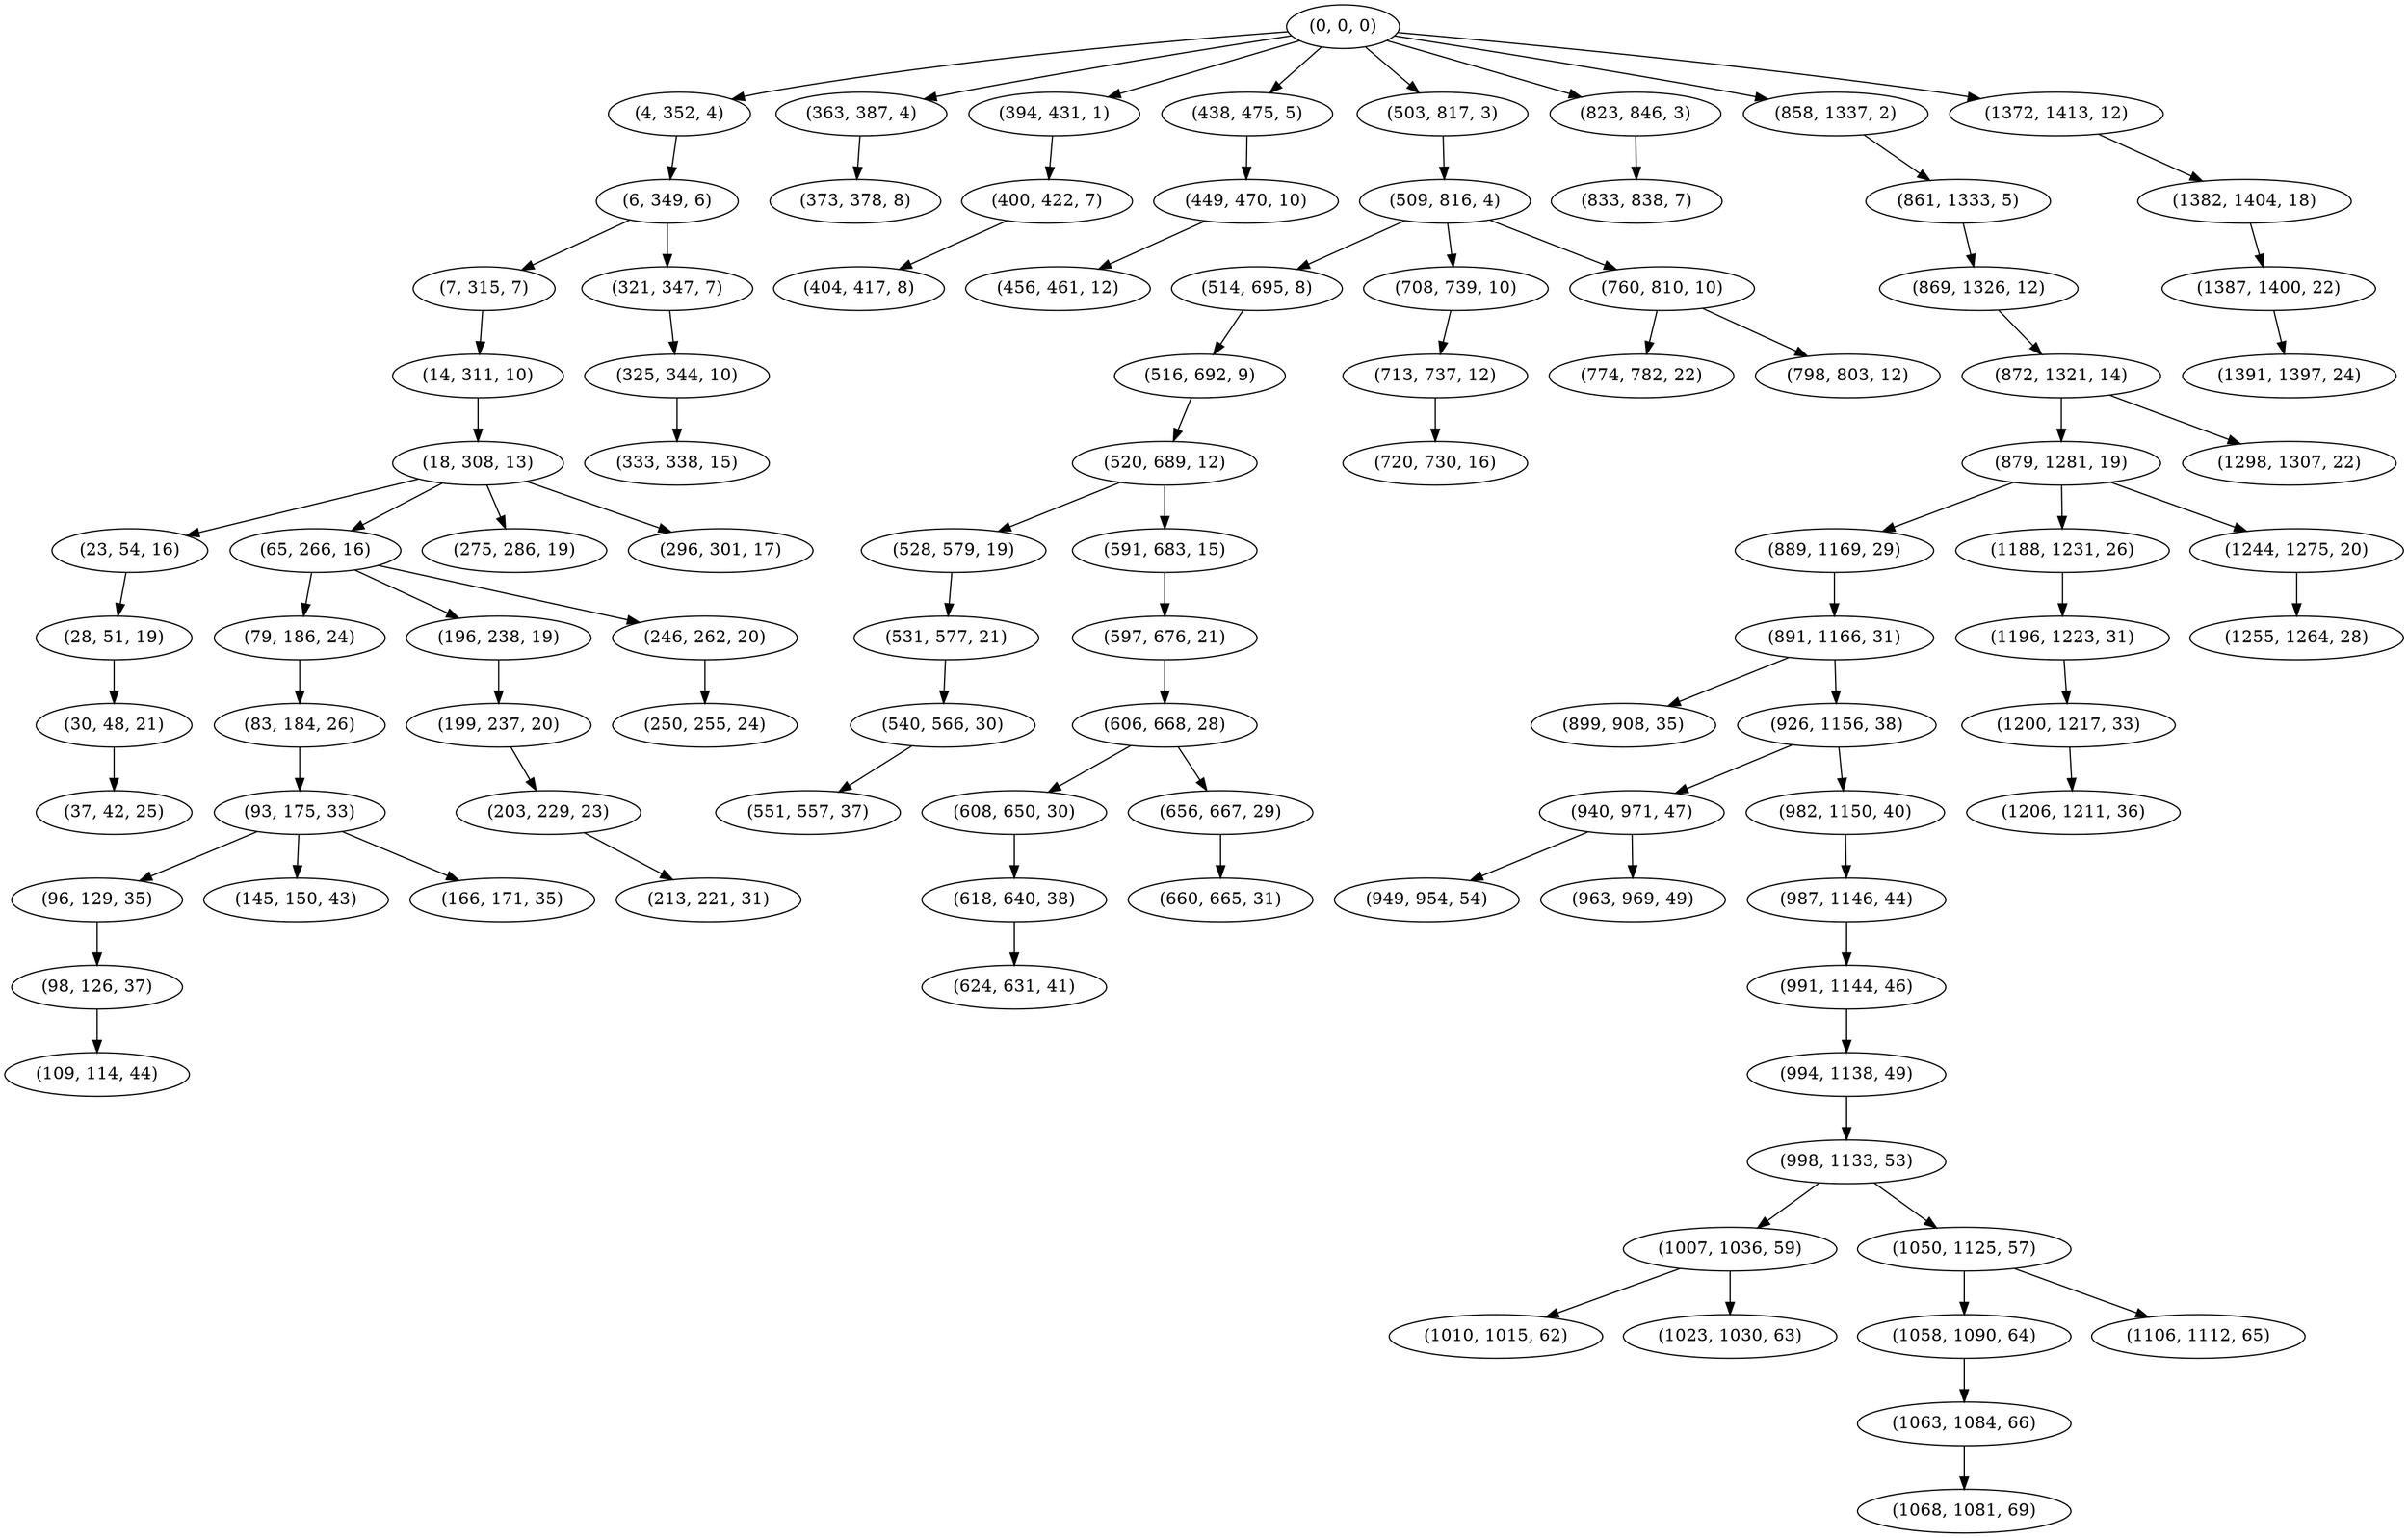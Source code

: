 digraph tree {
    "(0, 0, 0)";
    "(4, 352, 4)";
    "(6, 349, 6)";
    "(7, 315, 7)";
    "(14, 311, 10)";
    "(18, 308, 13)";
    "(23, 54, 16)";
    "(28, 51, 19)";
    "(30, 48, 21)";
    "(37, 42, 25)";
    "(65, 266, 16)";
    "(79, 186, 24)";
    "(83, 184, 26)";
    "(93, 175, 33)";
    "(96, 129, 35)";
    "(98, 126, 37)";
    "(109, 114, 44)";
    "(145, 150, 43)";
    "(166, 171, 35)";
    "(196, 238, 19)";
    "(199, 237, 20)";
    "(203, 229, 23)";
    "(213, 221, 31)";
    "(246, 262, 20)";
    "(250, 255, 24)";
    "(275, 286, 19)";
    "(296, 301, 17)";
    "(321, 347, 7)";
    "(325, 344, 10)";
    "(333, 338, 15)";
    "(363, 387, 4)";
    "(373, 378, 8)";
    "(394, 431, 1)";
    "(400, 422, 7)";
    "(404, 417, 8)";
    "(438, 475, 5)";
    "(449, 470, 10)";
    "(456, 461, 12)";
    "(503, 817, 3)";
    "(509, 816, 4)";
    "(514, 695, 8)";
    "(516, 692, 9)";
    "(520, 689, 12)";
    "(528, 579, 19)";
    "(531, 577, 21)";
    "(540, 566, 30)";
    "(551, 557, 37)";
    "(591, 683, 15)";
    "(597, 676, 21)";
    "(606, 668, 28)";
    "(608, 650, 30)";
    "(618, 640, 38)";
    "(624, 631, 41)";
    "(656, 667, 29)";
    "(660, 665, 31)";
    "(708, 739, 10)";
    "(713, 737, 12)";
    "(720, 730, 16)";
    "(760, 810, 10)";
    "(774, 782, 22)";
    "(798, 803, 12)";
    "(823, 846, 3)";
    "(833, 838, 7)";
    "(858, 1337, 2)";
    "(861, 1333, 5)";
    "(869, 1326, 12)";
    "(872, 1321, 14)";
    "(879, 1281, 19)";
    "(889, 1169, 29)";
    "(891, 1166, 31)";
    "(899, 908, 35)";
    "(926, 1156, 38)";
    "(940, 971, 47)";
    "(949, 954, 54)";
    "(963, 969, 49)";
    "(982, 1150, 40)";
    "(987, 1146, 44)";
    "(991, 1144, 46)";
    "(994, 1138, 49)";
    "(998, 1133, 53)";
    "(1007, 1036, 59)";
    "(1010, 1015, 62)";
    "(1023, 1030, 63)";
    "(1050, 1125, 57)";
    "(1058, 1090, 64)";
    "(1063, 1084, 66)";
    "(1068, 1081, 69)";
    "(1106, 1112, 65)";
    "(1188, 1231, 26)";
    "(1196, 1223, 31)";
    "(1200, 1217, 33)";
    "(1206, 1211, 36)";
    "(1244, 1275, 20)";
    "(1255, 1264, 28)";
    "(1298, 1307, 22)";
    "(1372, 1413, 12)";
    "(1382, 1404, 18)";
    "(1387, 1400, 22)";
    "(1391, 1397, 24)";
    "(0, 0, 0)" -> "(4, 352, 4)";
    "(0, 0, 0)" -> "(363, 387, 4)";
    "(0, 0, 0)" -> "(394, 431, 1)";
    "(0, 0, 0)" -> "(438, 475, 5)";
    "(0, 0, 0)" -> "(503, 817, 3)";
    "(0, 0, 0)" -> "(823, 846, 3)";
    "(0, 0, 0)" -> "(858, 1337, 2)";
    "(0, 0, 0)" -> "(1372, 1413, 12)";
    "(4, 352, 4)" -> "(6, 349, 6)";
    "(6, 349, 6)" -> "(7, 315, 7)";
    "(6, 349, 6)" -> "(321, 347, 7)";
    "(7, 315, 7)" -> "(14, 311, 10)";
    "(14, 311, 10)" -> "(18, 308, 13)";
    "(18, 308, 13)" -> "(23, 54, 16)";
    "(18, 308, 13)" -> "(65, 266, 16)";
    "(18, 308, 13)" -> "(275, 286, 19)";
    "(18, 308, 13)" -> "(296, 301, 17)";
    "(23, 54, 16)" -> "(28, 51, 19)";
    "(28, 51, 19)" -> "(30, 48, 21)";
    "(30, 48, 21)" -> "(37, 42, 25)";
    "(65, 266, 16)" -> "(79, 186, 24)";
    "(65, 266, 16)" -> "(196, 238, 19)";
    "(65, 266, 16)" -> "(246, 262, 20)";
    "(79, 186, 24)" -> "(83, 184, 26)";
    "(83, 184, 26)" -> "(93, 175, 33)";
    "(93, 175, 33)" -> "(96, 129, 35)";
    "(93, 175, 33)" -> "(145, 150, 43)";
    "(93, 175, 33)" -> "(166, 171, 35)";
    "(96, 129, 35)" -> "(98, 126, 37)";
    "(98, 126, 37)" -> "(109, 114, 44)";
    "(196, 238, 19)" -> "(199, 237, 20)";
    "(199, 237, 20)" -> "(203, 229, 23)";
    "(203, 229, 23)" -> "(213, 221, 31)";
    "(246, 262, 20)" -> "(250, 255, 24)";
    "(321, 347, 7)" -> "(325, 344, 10)";
    "(325, 344, 10)" -> "(333, 338, 15)";
    "(363, 387, 4)" -> "(373, 378, 8)";
    "(394, 431, 1)" -> "(400, 422, 7)";
    "(400, 422, 7)" -> "(404, 417, 8)";
    "(438, 475, 5)" -> "(449, 470, 10)";
    "(449, 470, 10)" -> "(456, 461, 12)";
    "(503, 817, 3)" -> "(509, 816, 4)";
    "(509, 816, 4)" -> "(514, 695, 8)";
    "(509, 816, 4)" -> "(708, 739, 10)";
    "(509, 816, 4)" -> "(760, 810, 10)";
    "(514, 695, 8)" -> "(516, 692, 9)";
    "(516, 692, 9)" -> "(520, 689, 12)";
    "(520, 689, 12)" -> "(528, 579, 19)";
    "(520, 689, 12)" -> "(591, 683, 15)";
    "(528, 579, 19)" -> "(531, 577, 21)";
    "(531, 577, 21)" -> "(540, 566, 30)";
    "(540, 566, 30)" -> "(551, 557, 37)";
    "(591, 683, 15)" -> "(597, 676, 21)";
    "(597, 676, 21)" -> "(606, 668, 28)";
    "(606, 668, 28)" -> "(608, 650, 30)";
    "(606, 668, 28)" -> "(656, 667, 29)";
    "(608, 650, 30)" -> "(618, 640, 38)";
    "(618, 640, 38)" -> "(624, 631, 41)";
    "(656, 667, 29)" -> "(660, 665, 31)";
    "(708, 739, 10)" -> "(713, 737, 12)";
    "(713, 737, 12)" -> "(720, 730, 16)";
    "(760, 810, 10)" -> "(774, 782, 22)";
    "(760, 810, 10)" -> "(798, 803, 12)";
    "(823, 846, 3)" -> "(833, 838, 7)";
    "(858, 1337, 2)" -> "(861, 1333, 5)";
    "(861, 1333, 5)" -> "(869, 1326, 12)";
    "(869, 1326, 12)" -> "(872, 1321, 14)";
    "(872, 1321, 14)" -> "(879, 1281, 19)";
    "(872, 1321, 14)" -> "(1298, 1307, 22)";
    "(879, 1281, 19)" -> "(889, 1169, 29)";
    "(879, 1281, 19)" -> "(1188, 1231, 26)";
    "(879, 1281, 19)" -> "(1244, 1275, 20)";
    "(889, 1169, 29)" -> "(891, 1166, 31)";
    "(891, 1166, 31)" -> "(899, 908, 35)";
    "(891, 1166, 31)" -> "(926, 1156, 38)";
    "(926, 1156, 38)" -> "(940, 971, 47)";
    "(926, 1156, 38)" -> "(982, 1150, 40)";
    "(940, 971, 47)" -> "(949, 954, 54)";
    "(940, 971, 47)" -> "(963, 969, 49)";
    "(982, 1150, 40)" -> "(987, 1146, 44)";
    "(987, 1146, 44)" -> "(991, 1144, 46)";
    "(991, 1144, 46)" -> "(994, 1138, 49)";
    "(994, 1138, 49)" -> "(998, 1133, 53)";
    "(998, 1133, 53)" -> "(1007, 1036, 59)";
    "(998, 1133, 53)" -> "(1050, 1125, 57)";
    "(1007, 1036, 59)" -> "(1010, 1015, 62)";
    "(1007, 1036, 59)" -> "(1023, 1030, 63)";
    "(1050, 1125, 57)" -> "(1058, 1090, 64)";
    "(1050, 1125, 57)" -> "(1106, 1112, 65)";
    "(1058, 1090, 64)" -> "(1063, 1084, 66)";
    "(1063, 1084, 66)" -> "(1068, 1081, 69)";
    "(1188, 1231, 26)" -> "(1196, 1223, 31)";
    "(1196, 1223, 31)" -> "(1200, 1217, 33)";
    "(1200, 1217, 33)" -> "(1206, 1211, 36)";
    "(1244, 1275, 20)" -> "(1255, 1264, 28)";
    "(1372, 1413, 12)" -> "(1382, 1404, 18)";
    "(1382, 1404, 18)" -> "(1387, 1400, 22)";
    "(1387, 1400, 22)" -> "(1391, 1397, 24)";
}
